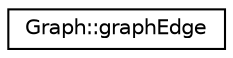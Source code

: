 digraph "Graphical Class Hierarchy"
{
  edge [fontname="Helvetica",fontsize="10",labelfontname="Helvetica",labelfontsize="10"];
  node [fontname="Helvetica",fontsize="10",shape=record];
  rankdir="LR";
  Node0 [label="Graph::graphEdge",height=0.2,width=0.4,color="black", fillcolor="white", style="filled",URL="$structGraph_1_1graphEdge.html"];
}
